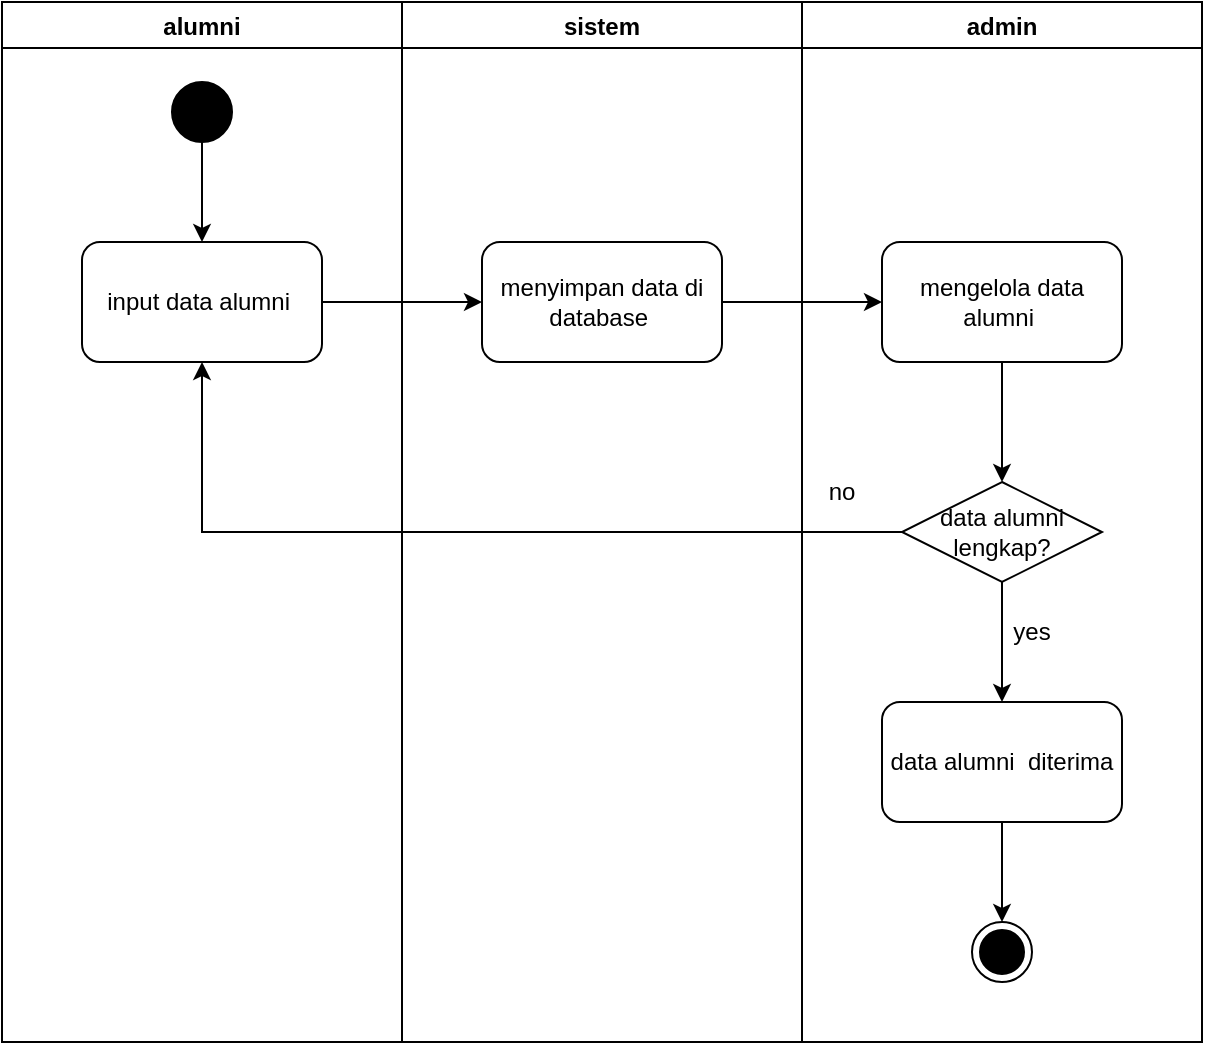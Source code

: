 <mxfile version="20.0.4" type="github">
  <diagram id="IU8xrknCbxoS3MElJnr0" name="Page-1">
    <mxGraphModel dx="828" dy="483" grid="1" gridSize="10" guides="1" tooltips="1" connect="1" arrows="1" fold="1" page="1" pageScale="1" pageWidth="850" pageHeight="1100" math="0" shadow="0">
      <root>
        <mxCell id="0" />
        <mxCell id="1" parent="0" />
        <mxCell id="TKZhMXLBmx0eS3FjCxq8-1" value="alumni" style="swimlane;" parent="1" vertex="1">
          <mxGeometry x="190" y="120" width="200" height="520" as="geometry" />
        </mxCell>
        <mxCell id="TKZhMXLBmx0eS3FjCxq8-3" value="input data alumni&amp;nbsp;" style="rounded=1;whiteSpace=wrap;html=1;" parent="TKZhMXLBmx0eS3FjCxq8-1" vertex="1">
          <mxGeometry x="40" y="120" width="120" height="60" as="geometry" />
        </mxCell>
        <mxCell id="SuWbRlv43Mfp_LjAma5y-7" value="" style="edgeStyle=orthogonalEdgeStyle;rounded=0;orthogonalLoop=1;jettySize=auto;html=1;" edge="1" parent="TKZhMXLBmx0eS3FjCxq8-1" source="SuWbRlv43Mfp_LjAma5y-2" target="TKZhMXLBmx0eS3FjCxq8-3">
          <mxGeometry relative="1" as="geometry" />
        </mxCell>
        <mxCell id="SuWbRlv43Mfp_LjAma5y-2" value="" style="ellipse;whiteSpace=wrap;html=1;aspect=fixed;fillColor=#000000;" vertex="1" parent="TKZhMXLBmx0eS3FjCxq8-1">
          <mxGeometry x="85" y="40" width="30" height="30" as="geometry" />
        </mxCell>
        <mxCell id="TKZhMXLBmx0eS3FjCxq8-2" value="sistem" style="swimlane;startSize=23;" parent="1" vertex="1">
          <mxGeometry x="390" y="120" width="200" height="520" as="geometry" />
        </mxCell>
        <mxCell id="SuWbRlv43Mfp_LjAma5y-3" value="menyimpan data di database&amp;nbsp;" style="rounded=1;whiteSpace=wrap;html=1;" vertex="1" parent="TKZhMXLBmx0eS3FjCxq8-2">
          <mxGeometry x="40" y="120" width="120" height="60" as="geometry" />
        </mxCell>
        <mxCell id="SuWbRlv43Mfp_LjAma5y-1" value="admin" style="swimlane;startSize=23;" vertex="1" parent="1">
          <mxGeometry x="590" y="120" width="200" height="520" as="geometry" />
        </mxCell>
        <mxCell id="SuWbRlv43Mfp_LjAma5y-10" value="" style="edgeStyle=orthogonalEdgeStyle;rounded=0;orthogonalLoop=1;jettySize=auto;html=1;" edge="1" parent="SuWbRlv43Mfp_LjAma5y-1" source="SuWbRlv43Mfp_LjAma5y-4" target="SuWbRlv43Mfp_LjAma5y-5">
          <mxGeometry relative="1" as="geometry" />
        </mxCell>
        <mxCell id="SuWbRlv43Mfp_LjAma5y-4" value="mengelola data alumni&amp;nbsp;" style="rounded=1;whiteSpace=wrap;html=1;" vertex="1" parent="SuWbRlv43Mfp_LjAma5y-1">
          <mxGeometry x="40" y="120" width="120" height="60" as="geometry" />
        </mxCell>
        <mxCell id="SuWbRlv43Mfp_LjAma5y-13" value="" style="edgeStyle=orthogonalEdgeStyle;rounded=0;orthogonalLoop=1;jettySize=auto;html=1;" edge="1" parent="SuWbRlv43Mfp_LjAma5y-1" source="SuWbRlv43Mfp_LjAma5y-5" target="SuWbRlv43Mfp_LjAma5y-6">
          <mxGeometry relative="1" as="geometry" />
        </mxCell>
        <mxCell id="SuWbRlv43Mfp_LjAma5y-5" value="data alumni lengkap?" style="rhombus;whiteSpace=wrap;html=1;" vertex="1" parent="SuWbRlv43Mfp_LjAma5y-1">
          <mxGeometry x="50" y="240" width="100" height="50" as="geometry" />
        </mxCell>
        <mxCell id="SuWbRlv43Mfp_LjAma5y-15" value="" style="edgeStyle=orthogonalEdgeStyle;rounded=0;orthogonalLoop=1;jettySize=auto;html=1;" edge="1" parent="SuWbRlv43Mfp_LjAma5y-1" source="SuWbRlv43Mfp_LjAma5y-6" target="SuWbRlv43Mfp_LjAma5y-14">
          <mxGeometry relative="1" as="geometry" />
        </mxCell>
        <mxCell id="SuWbRlv43Mfp_LjAma5y-6" value="data alumni&amp;nbsp; diterima" style="rounded=1;whiteSpace=wrap;html=1;" vertex="1" parent="SuWbRlv43Mfp_LjAma5y-1">
          <mxGeometry x="40" y="350" width="120" height="60" as="geometry" />
        </mxCell>
        <mxCell id="SuWbRlv43Mfp_LjAma5y-14" value="" style="ellipse;html=1;shape=endState;fillColor=#000000;strokeColor=#000000;" vertex="1" parent="SuWbRlv43Mfp_LjAma5y-1">
          <mxGeometry x="85" y="460" width="30" height="30" as="geometry" />
        </mxCell>
        <mxCell id="SuWbRlv43Mfp_LjAma5y-16" value="no" style="text;html=1;strokeColor=none;fillColor=none;align=center;verticalAlign=middle;whiteSpace=wrap;rounded=0;" vertex="1" parent="SuWbRlv43Mfp_LjAma5y-1">
          <mxGeometry x="-10" y="230" width="60" height="30" as="geometry" />
        </mxCell>
        <mxCell id="SuWbRlv43Mfp_LjAma5y-17" value="yes" style="text;html=1;strokeColor=none;fillColor=none;align=center;verticalAlign=middle;whiteSpace=wrap;rounded=0;" vertex="1" parent="SuWbRlv43Mfp_LjAma5y-1">
          <mxGeometry x="85" y="300" width="60" height="30" as="geometry" />
        </mxCell>
        <mxCell id="SuWbRlv43Mfp_LjAma5y-8" value="" style="edgeStyle=orthogonalEdgeStyle;rounded=0;orthogonalLoop=1;jettySize=auto;html=1;" edge="1" parent="1" source="TKZhMXLBmx0eS3FjCxq8-3" target="SuWbRlv43Mfp_LjAma5y-3">
          <mxGeometry relative="1" as="geometry" />
        </mxCell>
        <mxCell id="SuWbRlv43Mfp_LjAma5y-9" value="" style="edgeStyle=orthogonalEdgeStyle;rounded=0;orthogonalLoop=1;jettySize=auto;html=1;" edge="1" parent="1" source="SuWbRlv43Mfp_LjAma5y-3" target="SuWbRlv43Mfp_LjAma5y-4">
          <mxGeometry relative="1" as="geometry" />
        </mxCell>
        <mxCell id="SuWbRlv43Mfp_LjAma5y-12" value="" style="edgeStyle=orthogonalEdgeStyle;rounded=0;orthogonalLoop=1;jettySize=auto;html=1;entryX=0.5;entryY=1;entryDx=0;entryDy=0;" edge="1" parent="1" source="SuWbRlv43Mfp_LjAma5y-5" target="TKZhMXLBmx0eS3FjCxq8-3">
          <mxGeometry relative="1" as="geometry">
            <mxPoint x="580" y="385" as="targetPoint" />
          </mxGeometry>
        </mxCell>
      </root>
    </mxGraphModel>
  </diagram>
</mxfile>
